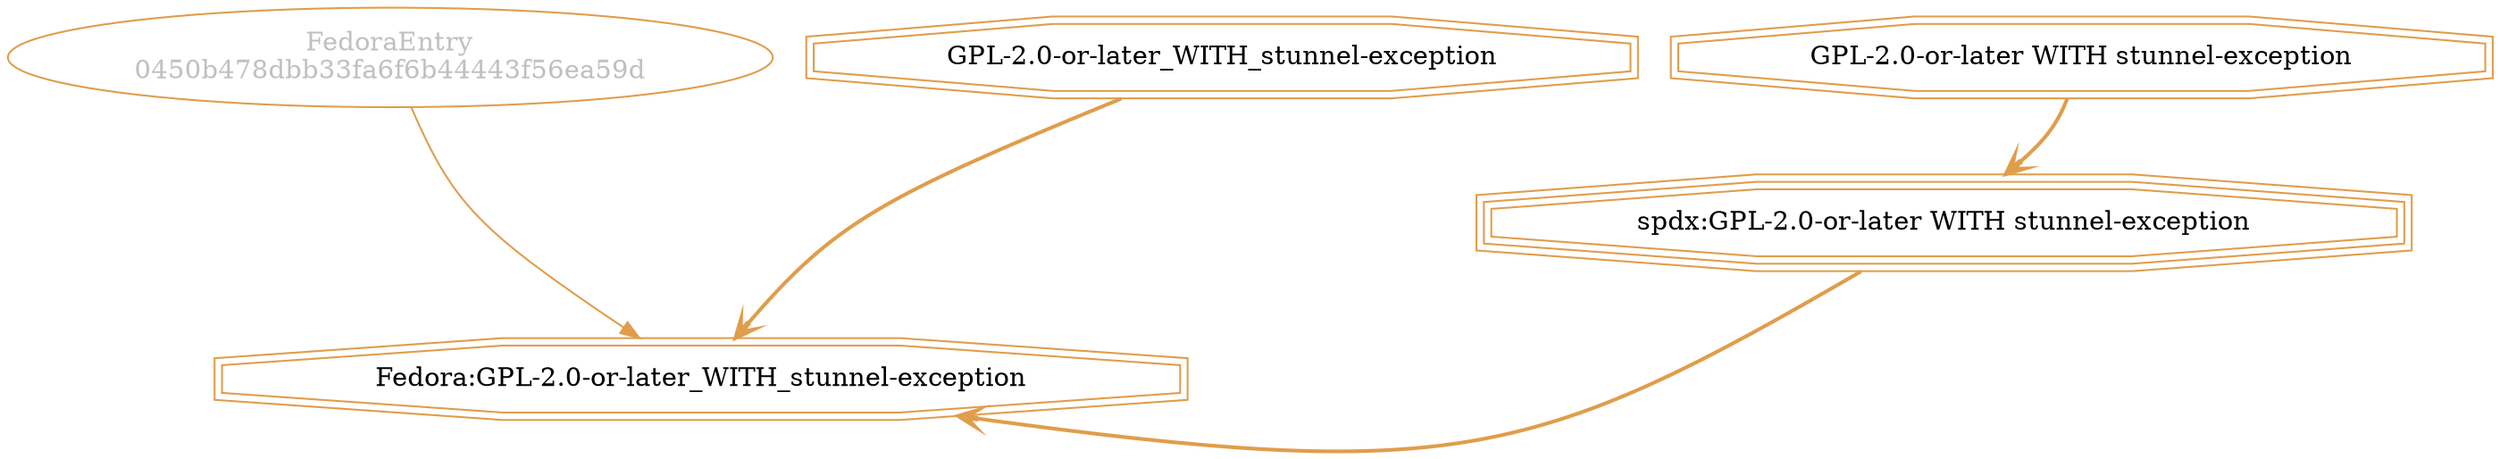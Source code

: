 strict digraph {
    node [shape=box];
    graph [splines=curved];
    6627 [label="FedoraEntry\n0450b478dbb33fa6f6b44443f56ea59d"
         ,fontcolor=gray
         ,color="#e09d4b"
         ,fillcolor="beige;1"
         ,shape=ellipse];
    6628 [label="Fedora:GPL-2.0-or-later_WITH_stunnel-exception"
         ,color="#e09d4b"
         ,shape=doubleoctagon];
    6629 [label="GPL-2.0-or-later_WITH_stunnel-exception"
         ,color="#e09d4b"
         ,shape=doubleoctagon];
    6630 [label="spdx:GPL-2.0-or-later WITH stunnel-exception"
         ,color="#e09d4b"
         ,shape=tripleoctagon];
    6631 [label="GPL-2.0-or-later WITH stunnel-exception"
         ,color="#e09d4b"
         ,shape=doubleoctagon];
    6627 -> 6628 [weight=0.5
                 ,color="#e09d4b"];
    6629 -> 6628 [style=bold
                 ,arrowhead=vee
                 ,weight=0.7
                 ,color="#e09d4b"];
    6630 -> 6628 [style=bold
                 ,arrowhead=vee
                 ,weight=0.7
                 ,color="#e09d4b"];
    6631 -> 6630 [style=bold
                 ,arrowhead=vee
                 ,weight=0.7
                 ,color="#e09d4b"];
}
